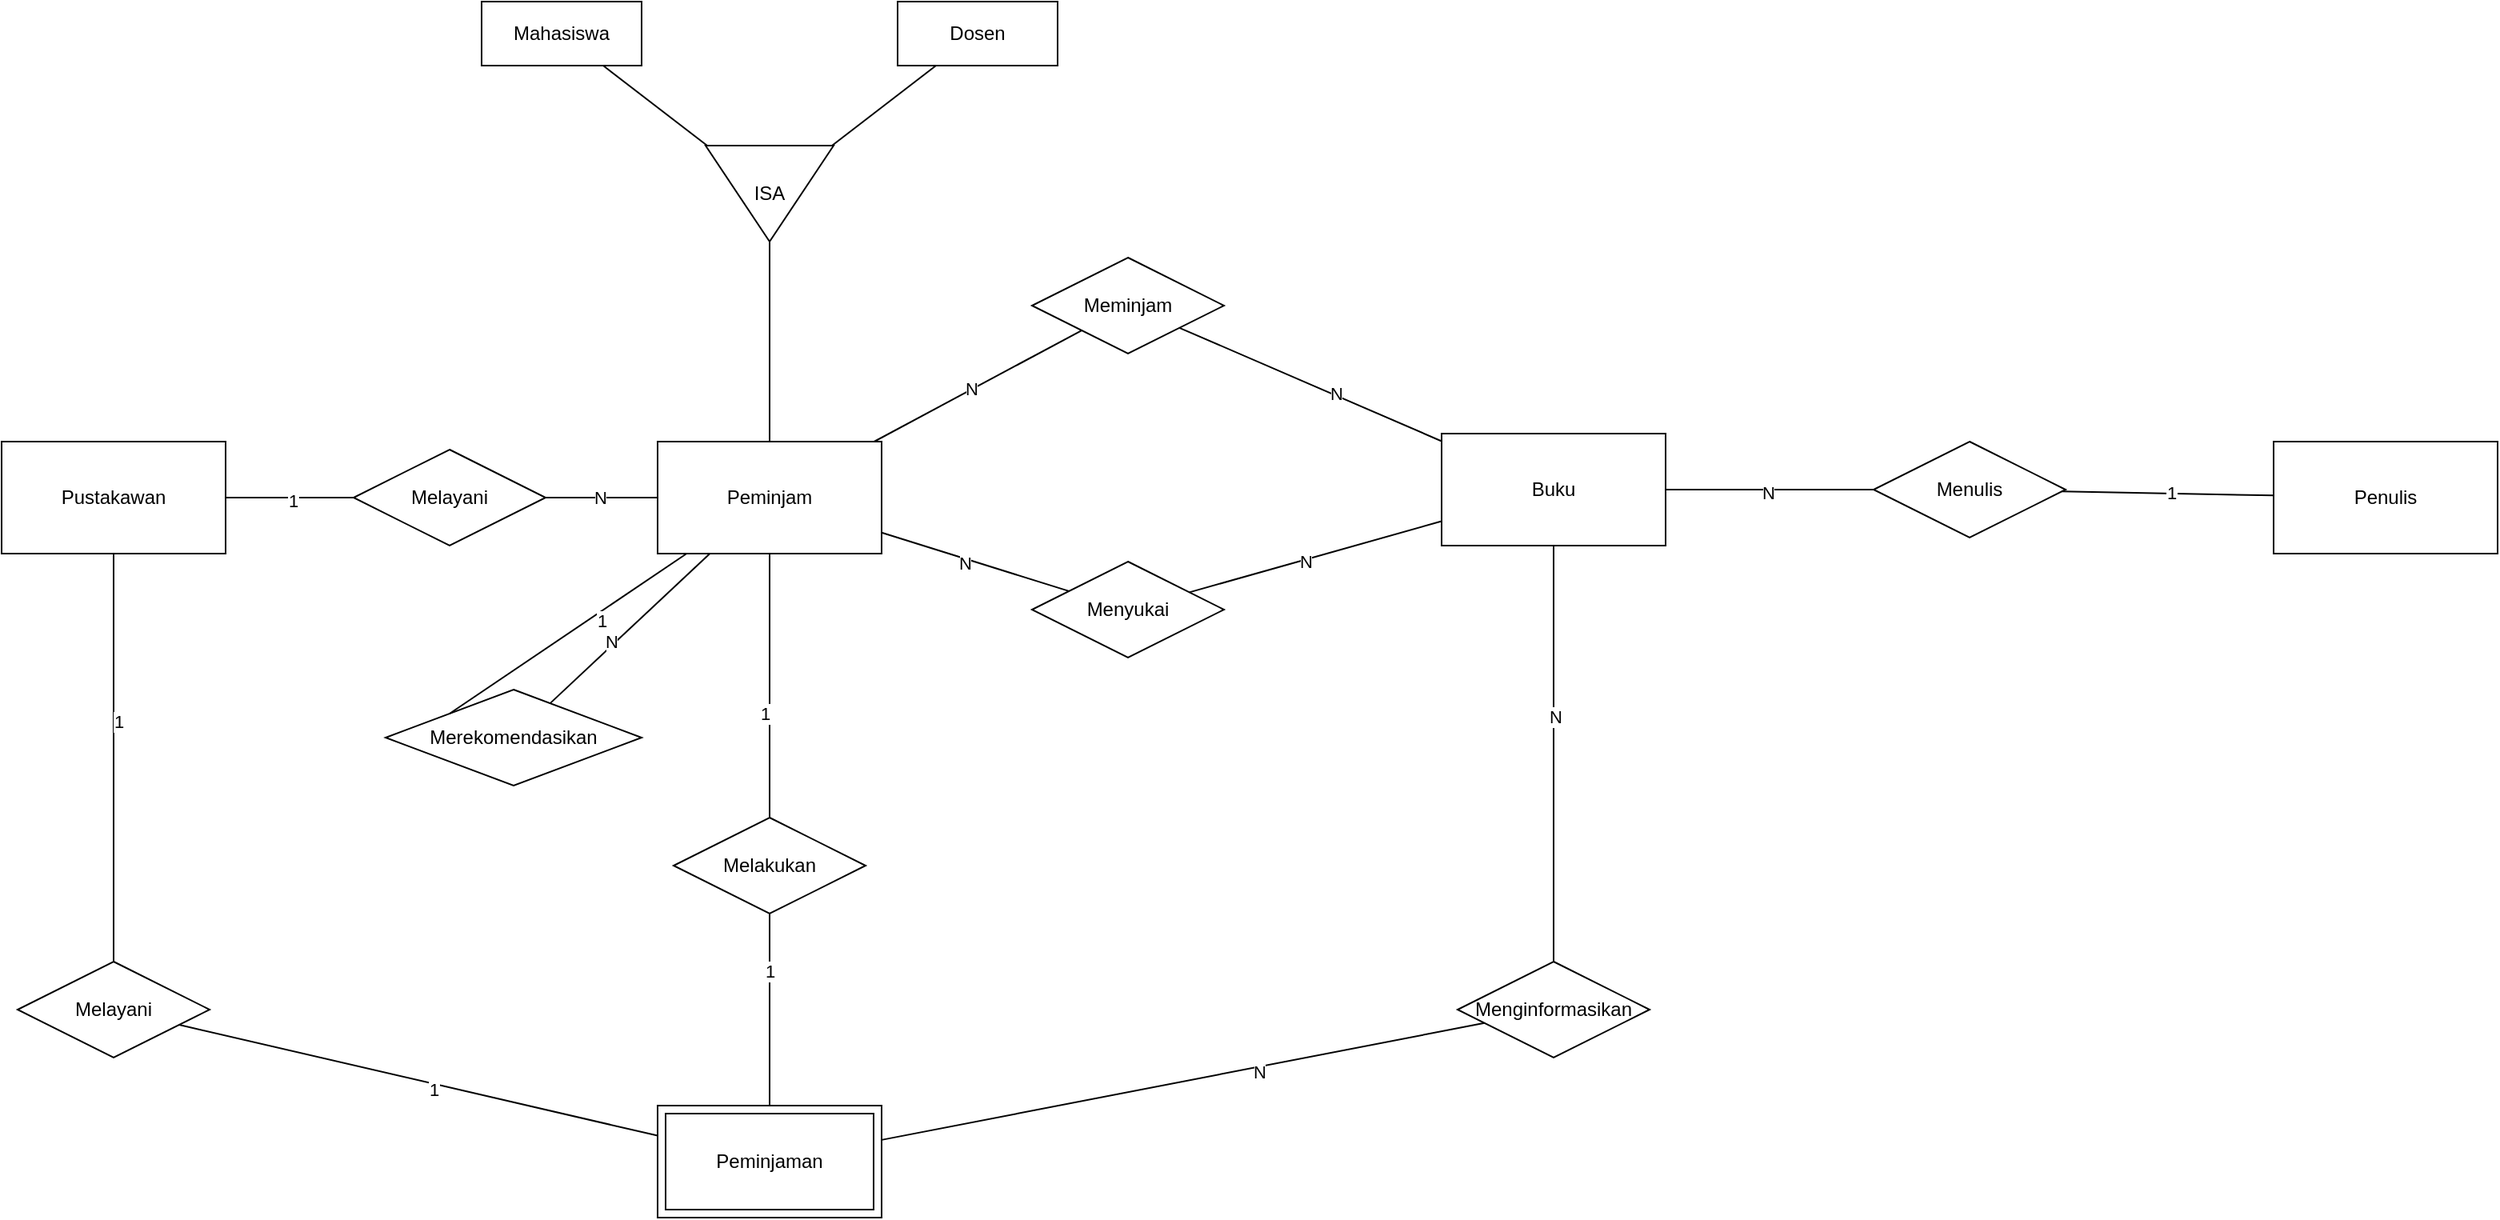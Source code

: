 <mxfile version="24.8.3">
  <diagram name="Halaman-1" id="MjMvgmdKR5DhXtK8cqhv">
    <mxGraphModel dx="2417" dy="2206" grid="1" gridSize="10" guides="1" tooltips="1" connect="1" arrows="1" fold="1" page="1" pageScale="1" pageWidth="827" pageHeight="1169" math="0" shadow="0">
      <root>
        <mxCell id="0" />
        <mxCell id="1" parent="0" />
        <mxCell id="m8yf4vWD9gJKO4N2qwgh-2" value="Buku" style="whiteSpace=wrap;html=1;align=center;" parent="1" vertex="1">
          <mxGeometry x="670" y="50" width="140" height="70" as="geometry" />
        </mxCell>
        <mxCell id="m8yf4vWD9gJKO4N2qwgh-3" value="Peminjam" style="whiteSpace=wrap;html=1;align=center;" parent="1" vertex="1">
          <mxGeometry x="180" y="55" width="140" height="70" as="geometry" />
        </mxCell>
        <mxCell id="m8yf4vWD9gJKO4N2qwgh-4" value="Pustakawan" style="whiteSpace=wrap;html=1;align=center;" parent="1" vertex="1">
          <mxGeometry x="-230" y="55" width="140" height="70" as="geometry" />
        </mxCell>
        <mxCell id="m8yf4vWD9gJKO4N2qwgh-5" value="Penulis" style="whiteSpace=wrap;html=1;align=center;" parent="1" vertex="1">
          <mxGeometry x="1190" y="55" width="140" height="70" as="geometry" />
        </mxCell>
        <mxCell id="m8yf4vWD9gJKO4N2qwgh-6" value="Menginformasikan" style="shape=rhombus;perimeter=rhombusPerimeter;whiteSpace=wrap;html=1;align=center;" parent="1" vertex="1">
          <mxGeometry x="680" y="380" width="120" height="60" as="geometry" />
        </mxCell>
        <mxCell id="m8yf4vWD9gJKO4N2qwgh-7" value="Melayani" style="shape=rhombus;perimeter=rhombusPerimeter;whiteSpace=wrap;html=1;align=center;" parent="1" vertex="1">
          <mxGeometry x="-220" y="380" width="120" height="60" as="geometry" />
        </mxCell>
        <mxCell id="m8yf4vWD9gJKO4N2qwgh-8" value="Meminjam" style="shape=rhombus;perimeter=rhombusPerimeter;whiteSpace=wrap;html=1;align=center;" parent="1" vertex="1">
          <mxGeometry x="414" y="-60" width="120" height="60" as="geometry" />
        </mxCell>
        <mxCell id="m8yf4vWD9gJKO4N2qwgh-9" value="Menulis" style="shape=rhombus;perimeter=rhombusPerimeter;whiteSpace=wrap;html=1;align=center;" parent="1" vertex="1">
          <mxGeometry x="940" y="55" width="120" height="60" as="geometry" />
        </mxCell>
        <mxCell id="m8yf4vWD9gJKO4N2qwgh-10" value="Melakukan" style="shape=rhombus;perimeter=rhombusPerimeter;whiteSpace=wrap;html=1;align=center;" parent="1" vertex="1">
          <mxGeometry x="190" y="290" width="120" height="60" as="geometry" />
        </mxCell>
        <mxCell id="m8yf4vWD9gJKO4N2qwgh-11" value="Melayani" style="shape=rhombus;perimeter=rhombusPerimeter;whiteSpace=wrap;html=1;align=center;" parent="1" vertex="1">
          <mxGeometry x="-10" y="60" width="120" height="60" as="geometry" />
        </mxCell>
        <mxCell id="m8yf4vWD9gJKO4N2qwgh-39" value="" style="endArrow=none;html=1;rounded=0;" parent="1" source="m8yf4vWD9gJKO4N2qwgh-4" target="m8yf4vWD9gJKO4N2qwgh-11" edge="1">
          <mxGeometry relative="1" as="geometry">
            <mxPoint x="140" y="210" as="sourcePoint" />
            <mxPoint x="300" y="210" as="targetPoint" />
          </mxGeometry>
        </mxCell>
        <mxCell id="m8yf4vWD9gJKO4N2qwgh-66" value="1" style="edgeLabel;html=1;align=center;verticalAlign=middle;resizable=0;points=[];" parent="m8yf4vWD9gJKO4N2qwgh-39" vertex="1" connectable="0">
          <mxGeometry x="0.052" y="-2" relative="1" as="geometry">
            <mxPoint as="offset" />
          </mxGeometry>
        </mxCell>
        <mxCell id="m8yf4vWD9gJKO4N2qwgh-41" value="" style="endArrow=none;html=1;rounded=0;" parent="1" source="m8yf4vWD9gJKO4N2qwgh-3" target="m8yf4vWD9gJKO4N2qwgh-8" edge="1">
          <mxGeometry relative="1" as="geometry">
            <mxPoint x="115" y="93" as="sourcePoint" />
            <mxPoint x="190" y="97" as="targetPoint" />
          </mxGeometry>
        </mxCell>
        <mxCell id="m8yf4vWD9gJKO4N2qwgh-71" value="N" style="edgeLabel;html=1;align=center;verticalAlign=middle;resizable=0;points=[];" parent="m8yf4vWD9gJKO4N2qwgh-41" vertex="1" connectable="0">
          <mxGeometry x="-0.064" y="1" relative="1" as="geometry">
            <mxPoint as="offset" />
          </mxGeometry>
        </mxCell>
        <mxCell id="m8yf4vWD9gJKO4N2qwgh-59" value="" style="endArrow=none;html=1;rounded=0;" parent="1" source="m8yf4vWD9gJKO4N2qwgh-8" target="m8yf4vWD9gJKO4N2qwgh-2" edge="1">
          <mxGeometry relative="1" as="geometry">
            <mxPoint x="696" y="29" as="sourcePoint" />
            <mxPoint x="721" y="60" as="targetPoint" />
          </mxGeometry>
        </mxCell>
        <mxCell id="m8yf4vWD9gJKO4N2qwgh-72" value="N" style="edgeLabel;html=1;align=center;verticalAlign=middle;resizable=0;points=[];" parent="m8yf4vWD9gJKO4N2qwgh-59" vertex="1" connectable="0">
          <mxGeometry x="0.19" y="1" relative="1" as="geometry">
            <mxPoint as="offset" />
          </mxGeometry>
        </mxCell>
        <mxCell id="m8yf4vWD9gJKO4N2qwgh-60" value="" style="endArrow=none;html=1;rounded=0;" parent="1" source="m8yf4vWD9gJKO4N2qwgh-2" target="m8yf4vWD9gJKO4N2qwgh-9" edge="1">
          <mxGeometry relative="1" as="geometry">
            <mxPoint x="770" y="90" as="sourcePoint" />
            <mxPoint x="680" y="96" as="targetPoint" />
          </mxGeometry>
        </mxCell>
        <mxCell id="m8yf4vWD9gJKO4N2qwgh-73" value="N" style="edgeLabel;html=1;align=center;verticalAlign=middle;resizable=0;points=[];" parent="m8yf4vWD9gJKO4N2qwgh-60" vertex="1" connectable="0">
          <mxGeometry x="-0.015" y="-2" relative="1" as="geometry">
            <mxPoint as="offset" />
          </mxGeometry>
        </mxCell>
        <mxCell id="m8yf4vWD9gJKO4N2qwgh-63" value="" style="endArrow=none;html=1;rounded=0;" parent="1" source="m8yf4vWD9gJKO4N2qwgh-5" target="m8yf4vWD9gJKO4N2qwgh-9" edge="1">
          <mxGeometry relative="1" as="geometry">
            <mxPoint x="1010" y="170" as="sourcePoint" />
            <mxPoint x="1010" y="125" as="targetPoint" />
          </mxGeometry>
        </mxCell>
        <mxCell id="m8yf4vWD9gJKO4N2qwgh-74" value="1" style="edgeLabel;html=1;align=center;verticalAlign=middle;resizable=0;points=[];" parent="m8yf4vWD9gJKO4N2qwgh-63" vertex="1" connectable="0">
          <mxGeometry x="-0.023" y="-1" relative="1" as="geometry">
            <mxPoint as="offset" />
          </mxGeometry>
        </mxCell>
        <mxCell id="m8yf4vWD9gJKO4N2qwgh-68" value="" style="endArrow=none;html=1;rounded=0;" parent="1" source="m8yf4vWD9gJKO4N2qwgh-11" target="m8yf4vWD9gJKO4N2qwgh-3" edge="1">
          <mxGeometry relative="1" as="geometry">
            <mxPoint x="-80" y="100" as="sourcePoint" />
            <mxPoint y="100" as="targetPoint" />
          </mxGeometry>
        </mxCell>
        <mxCell id="m8yf4vWD9gJKO4N2qwgh-70" value="N" style="edgeLabel;html=1;align=center;verticalAlign=middle;resizable=0;points=[];" parent="m8yf4vWD9gJKO4N2qwgh-68" vertex="1" connectable="0">
          <mxGeometry x="-0.029" relative="1" as="geometry">
            <mxPoint as="offset" />
          </mxGeometry>
        </mxCell>
        <mxCell id="m8yf4vWD9gJKO4N2qwgh-90" value="" style="endArrow=none;html=1;rounded=0;" parent="1" source="m8yf4vWD9gJKO4N2qwgh-2" target="m8yf4vWD9gJKO4N2qwgh-6" edge="1">
          <mxGeometry relative="1" as="geometry">
            <mxPoint x="580" y="320" as="sourcePoint" />
            <mxPoint x="740" y="320" as="targetPoint" />
          </mxGeometry>
        </mxCell>
        <mxCell id="m8yf4vWD9gJKO4N2qwgh-113" value="N" style="edgeLabel;html=1;align=center;verticalAlign=middle;resizable=0;points=[];" parent="m8yf4vWD9gJKO4N2qwgh-90" vertex="1" connectable="0">
          <mxGeometry x="-0.181" y="1" relative="1" as="geometry">
            <mxPoint as="offset" />
          </mxGeometry>
        </mxCell>
        <mxCell id="m8yf4vWD9gJKO4N2qwgh-95" value="" style="endArrow=none;html=1;rounded=0;" parent="1" source="m8yf4vWD9gJKO4N2qwgh-6" target="m8yf4vWD9gJKO4N2qwgh-120" edge="1">
          <mxGeometry relative="1" as="geometry">
            <mxPoint x="360" y="515" as="sourcePoint" />
            <mxPoint x="320" y="491.429" as="targetPoint" />
          </mxGeometry>
        </mxCell>
        <mxCell id="m8yf4vWD9gJKO4N2qwgh-116" value="N" style="edgeLabel;html=1;align=center;verticalAlign=middle;resizable=0;points=[];" parent="m8yf4vWD9gJKO4N2qwgh-95" vertex="1" connectable="0">
          <mxGeometry x="-0.248" y="3" relative="1" as="geometry">
            <mxPoint as="offset" />
          </mxGeometry>
        </mxCell>
        <mxCell id="m8yf4vWD9gJKO4N2qwgh-101" value="" style="endArrow=none;html=1;rounded=0;" parent="1" target="m8yf4vWD9gJKO4N2qwgh-10" edge="1">
          <mxGeometry relative="1" as="geometry">
            <mxPoint x="250" y="470" as="sourcePoint" />
            <mxPoint x="190" y="527" as="targetPoint" />
          </mxGeometry>
        </mxCell>
        <mxCell id="m8yf4vWD9gJKO4N2qwgh-115" value="1" style="edgeLabel;html=1;align=center;verticalAlign=middle;resizable=0;points=[];" parent="m8yf4vWD9gJKO4N2qwgh-101" vertex="1" connectable="0">
          <mxGeometry x="0.41" relative="1" as="geometry">
            <mxPoint as="offset" />
          </mxGeometry>
        </mxCell>
        <mxCell id="m8yf4vWD9gJKO4N2qwgh-105" value="" style="endArrow=none;html=1;rounded=0;" parent="1" source="m8yf4vWD9gJKO4N2qwgh-10" target="m8yf4vWD9gJKO4N2qwgh-3" edge="1">
          <mxGeometry relative="1" as="geometry">
            <mxPoint x="341" y="357" as="sourcePoint" />
            <mxPoint x="296" y="342" as="targetPoint" />
          </mxGeometry>
        </mxCell>
        <mxCell id="m8yf4vWD9gJKO4N2qwgh-112" value="1" style="edgeLabel;html=1;align=center;verticalAlign=middle;resizable=0;points=[];" parent="m8yf4vWD9gJKO4N2qwgh-105" vertex="1" connectable="0">
          <mxGeometry x="-0.204" y="3" relative="1" as="geometry">
            <mxPoint as="offset" />
          </mxGeometry>
        </mxCell>
        <mxCell id="m8yf4vWD9gJKO4N2qwgh-109" value="" style="endArrow=none;html=1;rounded=0;" parent="1" source="m8yf4vWD9gJKO4N2qwgh-7" target="m8yf4vWD9gJKO4N2qwgh-4" edge="1">
          <mxGeometry relative="1" as="geometry">
            <mxPoint x="-91" y="521" as="sourcePoint" />
            <mxPoint x="-136" y="443" as="targetPoint" />
          </mxGeometry>
        </mxCell>
        <mxCell id="m8yf4vWD9gJKO4N2qwgh-111" value="1" style="edgeLabel;html=1;align=center;verticalAlign=middle;resizable=0;points=[];" parent="m8yf4vWD9gJKO4N2qwgh-109" vertex="1" connectable="0">
          <mxGeometry x="0.179" y="-3" relative="1" as="geometry">
            <mxPoint as="offset" />
          </mxGeometry>
        </mxCell>
        <mxCell id="m8yf4vWD9gJKO4N2qwgh-110" value="" style="endArrow=none;html=1;rounded=0;" parent="1" source="m8yf4vWD9gJKO4N2qwgh-7" target="m8yf4vWD9gJKO4N2qwgh-120" edge="1">
          <mxGeometry relative="1" as="geometry">
            <mxPoint x="-150" y="390" as="sourcePoint" />
            <mxPoint x="180" y="488.78" as="targetPoint" />
          </mxGeometry>
        </mxCell>
        <mxCell id="m8yf4vWD9gJKO4N2qwgh-114" value="1" style="edgeLabel;html=1;align=center;verticalAlign=middle;resizable=0;points=[];" parent="m8yf4vWD9gJKO4N2qwgh-110" vertex="1" connectable="0">
          <mxGeometry x="0.067" y="-3" relative="1" as="geometry">
            <mxPoint as="offset" />
          </mxGeometry>
        </mxCell>
        <mxCell id="m8yf4vWD9gJKO4N2qwgh-120" value="Peminjaman" style="shape=ext;margin=3;double=1;whiteSpace=wrap;html=1;align=center;" parent="1" vertex="1">
          <mxGeometry x="180" y="470" width="140" height="70" as="geometry" />
        </mxCell>
        <mxCell id="m8yf4vWD9gJKO4N2qwgh-121" value="ISA" style="triangle;whiteSpace=wrap;html=1;direction=south;" parent="1" vertex="1">
          <mxGeometry x="210" y="-130" width="80" height="60" as="geometry" />
        </mxCell>
        <mxCell id="m8yf4vWD9gJKO4N2qwgh-122" value="" style="endArrow=none;html=1;rounded=0;" parent="1" source="m8yf4vWD9gJKO4N2qwgh-121" target="m8yf4vWD9gJKO4N2qwgh-3" edge="1">
          <mxGeometry relative="1" as="geometry">
            <mxPoint x="230" y="30" as="sourcePoint" />
            <mxPoint x="390" y="30" as="targetPoint" />
          </mxGeometry>
        </mxCell>
        <mxCell id="m8yf4vWD9gJKO4N2qwgh-123" value="Dosen" style="whiteSpace=wrap;html=1;align=center;" parent="1" vertex="1">
          <mxGeometry x="330" y="-220" width="100" height="40" as="geometry" />
        </mxCell>
        <mxCell id="m8yf4vWD9gJKO4N2qwgh-124" value="Mahasiswa" style="whiteSpace=wrap;html=1;align=center;" parent="1" vertex="1">
          <mxGeometry x="70" y="-220" width="100" height="40" as="geometry" />
        </mxCell>
        <mxCell id="m8yf4vWD9gJKO4N2qwgh-125" value="" style="endArrow=none;html=1;rounded=0;" parent="1" source="m8yf4vWD9gJKO4N2qwgh-123" target="m8yf4vWD9gJKO4N2qwgh-121" edge="1">
          <mxGeometry relative="1" as="geometry">
            <mxPoint x="260" y="-60" as="sourcePoint" />
            <mxPoint x="260" y="65" as="targetPoint" />
          </mxGeometry>
        </mxCell>
        <mxCell id="m8yf4vWD9gJKO4N2qwgh-126" value="" style="endArrow=none;html=1;rounded=0;" parent="1" source="m8yf4vWD9gJKO4N2qwgh-124" target="m8yf4vWD9gJKO4N2qwgh-121" edge="1">
          <mxGeometry relative="1" as="geometry">
            <mxPoint x="335" y="-190" as="sourcePoint" />
            <mxPoint x="283" y="-120" as="targetPoint" />
          </mxGeometry>
        </mxCell>
        <mxCell id="m8yf4vWD9gJKO4N2qwgh-135" value="Merekomendasikan" style="shape=rhombus;perimeter=rhombusPerimeter;whiteSpace=wrap;html=1;align=center;" parent="1" vertex="1">
          <mxGeometry x="10" y="210" width="160" height="60" as="geometry" />
        </mxCell>
        <mxCell id="m8yf4vWD9gJKO4N2qwgh-136" value="" style="endArrow=none;html=1;rounded=0;" parent="1" source="m8yf4vWD9gJKO4N2qwgh-135" target="m8yf4vWD9gJKO4N2qwgh-3" edge="1">
          <mxGeometry relative="1" as="geometry">
            <mxPoint x="210" y="200" as="sourcePoint" />
            <mxPoint x="370" y="200" as="targetPoint" />
          </mxGeometry>
        </mxCell>
        <mxCell id="m8yf4vWD9gJKO4N2qwgh-139" value="N" style="edgeLabel;html=1;align=center;verticalAlign=middle;resizable=0;points=[];" parent="m8yf4vWD9gJKO4N2qwgh-136" vertex="1" connectable="0">
          <mxGeometry x="-0.204" y="2" relative="1" as="geometry">
            <mxPoint as="offset" />
          </mxGeometry>
        </mxCell>
        <mxCell id="m8yf4vWD9gJKO4N2qwgh-137" value="" style="endArrow=none;html=1;rounded=0;exitX=0;exitY=0;exitDx=0;exitDy=0;" parent="1" source="m8yf4vWD9gJKO4N2qwgh-135" target="m8yf4vWD9gJKO4N2qwgh-3" edge="1">
          <mxGeometry relative="1" as="geometry">
            <mxPoint x="112" y="248" as="sourcePoint" />
            <mxPoint x="225" y="135" as="targetPoint" />
          </mxGeometry>
        </mxCell>
        <mxCell id="m8yf4vWD9gJKO4N2qwgh-138" value="1" style="edgeLabel;html=1;align=center;verticalAlign=middle;resizable=0;points=[];" parent="m8yf4vWD9gJKO4N2qwgh-137" vertex="1" connectable="0">
          <mxGeometry x="0.244" y="-5" relative="1" as="geometry">
            <mxPoint as="offset" />
          </mxGeometry>
        </mxCell>
        <mxCell id="m8yf4vWD9gJKO4N2qwgh-140" value="Menyukai" style="shape=rhombus;perimeter=rhombusPerimeter;whiteSpace=wrap;html=1;align=center;" parent="1" vertex="1">
          <mxGeometry x="414" y="130" width="120" height="60" as="geometry" />
        </mxCell>
        <mxCell id="m8yf4vWD9gJKO4N2qwgh-141" value="" style="endArrow=none;html=1;rounded=0;" parent="1" source="m8yf4vWD9gJKO4N2qwgh-3" target="m8yf4vWD9gJKO4N2qwgh-140" edge="1">
          <mxGeometry relative="1" as="geometry">
            <mxPoint x="240" y="120" as="sourcePoint" />
            <mxPoint x="400" y="120" as="targetPoint" />
          </mxGeometry>
        </mxCell>
        <mxCell id="m8yf4vWD9gJKO4N2qwgh-143" value="N" style="edgeLabel;html=1;align=center;verticalAlign=middle;resizable=0;points=[];" parent="m8yf4vWD9gJKO4N2qwgh-141" vertex="1" connectable="0">
          <mxGeometry x="-0.1" y="-3" relative="1" as="geometry">
            <mxPoint as="offset" />
          </mxGeometry>
        </mxCell>
        <mxCell id="m8yf4vWD9gJKO4N2qwgh-142" value="" style="endArrow=none;html=1;rounded=0;" parent="1" source="m8yf4vWD9gJKO4N2qwgh-2" target="m8yf4vWD9gJKO4N2qwgh-140" edge="1">
          <mxGeometry relative="1" as="geometry">
            <mxPoint x="330" y="122" as="sourcePoint" />
            <mxPoint x="447" y="158" as="targetPoint" />
          </mxGeometry>
        </mxCell>
        <mxCell id="m8yf4vWD9gJKO4N2qwgh-144" value="N" style="edgeLabel;html=1;align=center;verticalAlign=middle;resizable=0;points=[];" parent="m8yf4vWD9gJKO4N2qwgh-142" vertex="1" connectable="0">
          <mxGeometry x="0.092" y="1" relative="1" as="geometry">
            <mxPoint x="1" as="offset" />
          </mxGeometry>
        </mxCell>
      </root>
    </mxGraphModel>
  </diagram>
</mxfile>
